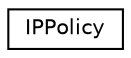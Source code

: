 digraph "Иерархия классов. Графический вид."
{
 // LATEX_PDF_SIZE
  edge [fontname="Helvetica",fontsize="10",labelfontname="Helvetica",labelfontsize="10"];
  node [fontname="Helvetica",fontsize="10",shape=record];
  rankdir="LR";
  Node0 [label="IPPolicy",height=0.2,width=0.4,color="black", fillcolor="white", style="filled",URL="$class_app_1_1_policies_1_1_i_p_policy.html",tooltip=" "];
}
